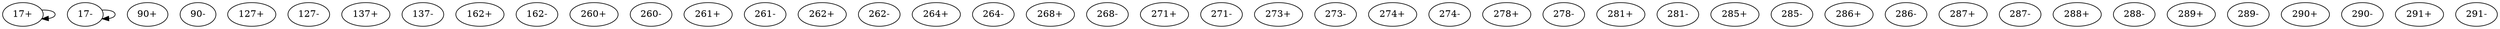 digraph adj {
graph [k=37]
edge [d=-36]
"17+" [l=37 C=141]
"17-" [l=37 C=141]
"90+" [l=145 C=1384]
"90-" [l=145 C=1384]
"127+" [l=88 C=788]
"127-" [l=88 C=788]
"137+" [l=245 C=2132]
"137-" [l=245 C=2132]
"162+" [l=99 C=1030]
"162-" [l=99 C=1030]
"260+" [l=12496 C=279559]
"260-" [l=12496 C=279559]
"261+" [l=8302 C=179684]
"261-" [l=8302 C=179684]
"262+" [l=29464 C=685741]
"262-" [l=29464 C=685741]
"264+" [l=8792 C=198999]
"264-" [l=8792 C=198999]
"268+" [l=2607 C=59624]
"268-" [l=2607 C=59624]
"271+" [l=23570 C=523951]
"271-" [l=23570 C=523951]
"273+" [l=1866 C=36130]
"273-" [l=1866 C=36130]
"274+" [l=8656 C=184813]
"274-" [l=8656 C=184813]
"278+" [l=4885 C=115189]
"278-" [l=4885 C=115189]
"281+" [l=2536 C=58864]
"281-" [l=2536 C=58864]
"285+" [l=2556 C=60599]
"285-" [l=2556 C=60599]
"286+" [l=4704 C=101001]
"286-" [l=4704 C=101001]
"287+" [l=51041 C=1114723]
"287-" [l=51041 C=1114723]
"288+" [l=14620 C=350598]
"288-" [l=14620 C=350598]
"289+" [l=10957 C=238890]
"289-" [l=10957 C=238890]
"290+" [l=16492 C=362601]
"290-" [l=16492 C=362601]
"291+" [l=6245 C=156429]
"291-" [l=6245 C=156429]
"17+" -> "17+" [d=-35]
"17-" -> "17-" [d=-35]
}
